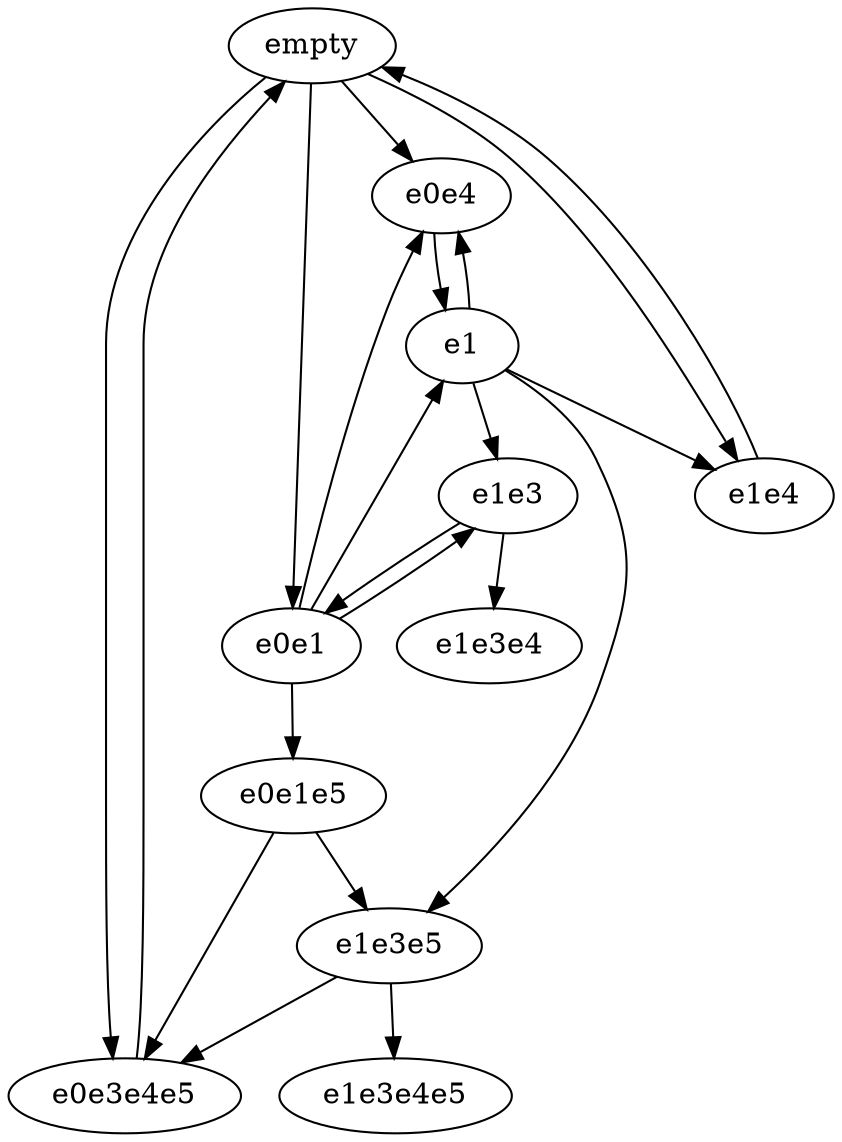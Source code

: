 strict digraph {
  empty->e0e3e4e5;
  empty->e0e4;
  empty->e0e4;
  empty->e0e1;
  empty->e1e4;
  e1e4->empty;
  e0e1->e0e1e5;
  e0e1->e1;
  e0e1->e1e3;
  e0e1->e0e4;
  e0e4->e1;
  e1->e1e3;
  e1->e1e4;
  e1->e1e3e5;
  e1->e1e3;
  e1->e0e4;
  e1e3->e1e3e4;
  e1e3->e0e1;
  e1e3e5->e1e3e4e5;
  e1e3e5->e0e3e4e5;
  e0e3e4e5->empty;
  e1e3->e1e3e4;
  e1e3->e0e1;
  e1e3->e1e3e4;
  e1e3->e0e1;
  e1->e1e3;
  e1->e1e4;
  e1->e1e3e5;
  e1->e1e3;
  e1->e0e4;
  e0e1e5->e1e3e5;
  e0e1e5->e0e3e4e5;
  e0e4->e1;
  e0e4->e1;
  e0e3e4e5->empty;
}